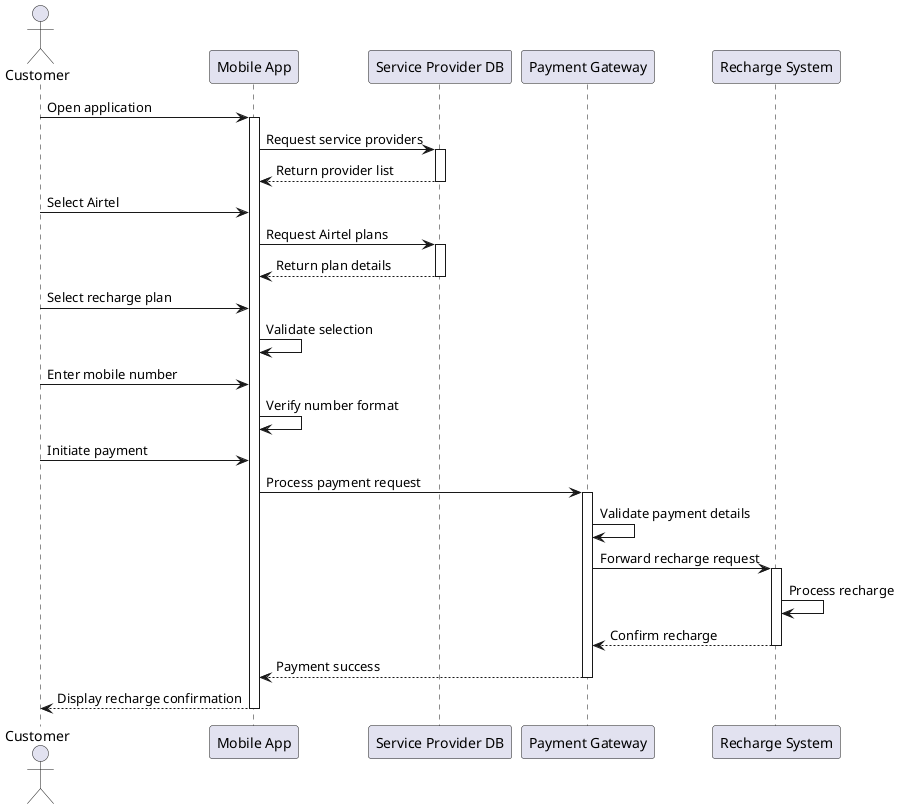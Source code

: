 @startuml classdiagramtest2

actor Customer
participant "Mobile App" as App
participant "Service Provider DB" as DB
participant "Payment Gateway" as Payment
participant "Recharge System" as System

Customer -> App: Open application
activate App

App -> DB: Request service providers
activate DB
DB --> App: Return provider list
deactivate DB

Customer -> App: Select Airtel
App -> DB: Request Airtel plans
activate DB
DB --> App: Return plan details
deactivate DB

Customer -> App: Select recharge plan
App -> App: Validate selection

Customer -> App: Enter mobile number
App -> App: Verify number format

Customer -> App: Initiate payment
App -> Payment: Process payment request
activate Payment

Payment -> Payment: Validate payment details
Payment -> System: Forward recharge request
activate System

System -> System: Process recharge
System --> Payment: Confirm recharge
deactivate System

Payment --> App: Payment success
deactivate Payment

App --> Customer: Display recharge confirmation
deactivate App

@enduml
